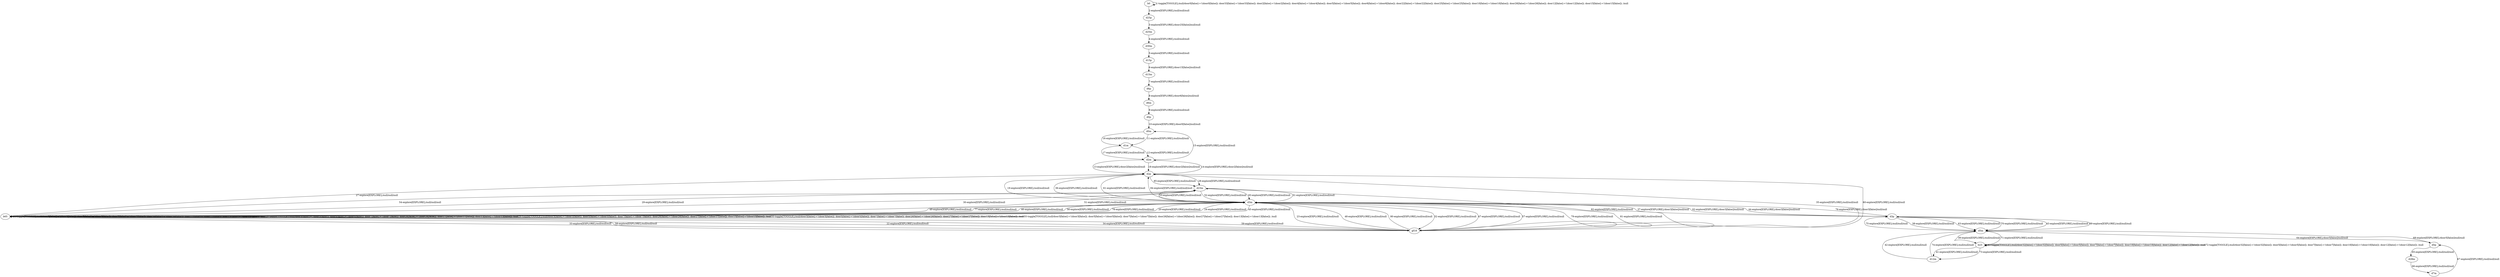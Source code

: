 # Total number of goals covered by this test: 1
# d5p --> d5m

digraph g {
"b0" -> "b0" [label = "1-toggle[TOGGLE];/null/door0[false]:=!(door0[false]); door33[false]:=!(door33[false]); door2[false]:=!(door2[false]); door4[false]:=!(door4[false]); door5[false]:=!(door5[false]); door6[false]:=!(door6[false]); door22[false]:=!(door22[false]); door25[false]:=!(door25[false]); door10[false]:=!(door10[false]); door26[false]:=!(door26[false]); door12[false]:=!(door12[false]); door15[false]:=!(door15[false]); /null"];
"b0" -> "d25p" [label = "2-explore[EXPLORE];/null/null/null"];
"d25p" -> "d25m" [label = "3-explore[EXPLORE];/door25[false]/null/null"];
"d25m" -> "d30m" [label = "4-explore[EXPLORE];/null/null/null"];
"d30m" -> "d15p" [label = "5-explore[EXPLORE];/null/null/null"];
"d15p" -> "d15m" [label = "6-explore[EXPLORE];/door15[false]/null/null"];
"d15m" -> "d6p" [label = "7-explore[EXPLORE];/null/null/null"];
"d6p" -> "d6m" [label = "8-explore[EXPLORE];/door6[false]/null/null"];
"d6m" -> "d0p" [label = "9-explore[EXPLORE];/null/null/null"];
"d0p" -> "d0m" [label = "10-explore[EXPLORE];/door0[false]/null/null"];
"d0m" -> "d1m" [label = "11-explore[EXPLORE];/null/null/null"];
"d1m" -> "d2m" [label = "12-explore[EXPLORE];/null/null/null"];
"d2m" -> "d2p" [label = "13-explore[EXPLORE];/door2[false]/null/null"];
"d2p" -> "d2m" [label = "14-explore[EXPLORE];/door2[false]/null/null"];
"d2m" -> "d0m" [label = "15-explore[EXPLORE];/null/null/null"];
"d0m" -> "d1m" [label = "16-explore[EXPLORE];/null/null/null"];
"d1m" -> "d2m" [label = "17-explore[EXPLORE];/null/null/null"];
"d2m" -> "d2p" [label = "18-explore[EXPLORE];/door2[false]/null/null"];
"d2p" -> "d3m" [label = "19-explore[EXPLORE];/null/null/null"];
"d3m" -> "b65" [label = "20-explore[EXPLORE];/null/null/null"];
"b65" -> "b65" [label = "21-toggle[TOGGLE];/null/door3[false]:=!(door3[false]); door5[false]:=!(door5[false]); door7[false]:=!(door7[false]); door26[false]:=!(door26[false]); door27[false]:=!(door27[false]); door13[false]:=!(door13[false]); /null"];
"b65" -> "gf18" [label = "22-explore[EXPLORE];/null/null/null"];
"gf18" -> "d3m" [label = "23-explore[EXPLORE];/null/null/null"];
"d3m" -> "b65" [label = "24-explore[EXPLORE];/null/null/null"];
"b65" -> "b65" [label = "25-toggle[TOGGLE];/null/door3[false]:=!(door3[false]); door5[false]:=!(door5[false]); door7[false]:=!(door7[false]); door26[false]:=!(door26[false]); door27[false]:=!(door27[false]); door13[false]:=!(door13[false]); /null"];
"b65" -> "b65" [label = "26-toggle[TOGGLE];/null/door3[false]:=!(door3[false]); door5[false]:=!(door5[false]); door7[false]:=!(door7[false]); door26[false]:=!(door26[false]); door27[false]:=!(door27[false]); door13[false]:=!(door13[false]); /null"];
"b65" -> "d2p" [label = "27-explore[EXPLORE];/null/null/null"];
"d2p" -> "d23m" [label = "28-explore[EXPLORE];/null/null/null"];
"d23m" -> "b65" [label = "29-explore[EXPLORE];/null/null/null"];
"b65" -> "d23m" [label = "30-explore[EXPLORE];/null/null/null"];
"d23m" -> "d3m" [label = "31-explore[EXPLORE];/null/null/null"];
"d3m" -> "gf18" [label = "32-explore[EXPLORE];/null/null/null"];
"gf18" -> "b65" [label = "33-explore[EXPLORE];/null/null/null"];
"b65" -> "gf18" [label = "34-explore[EXPLORE];/null/null/null"];
"gf18" -> "d2p" [label = "35-explore[EXPLORE];/null/null/null"];
"d2p" -> "d3m" [label = "36-explore[EXPLORE];/null/null/null"];
"d3m" -> "d3p" [label = "37-explore[EXPLORE];/door3[false]/null/null"];
"d3p" -> "d5m" [label = "38-explore[EXPLORE];/null/null/null"];
"d5m" -> "b23" [label = "39-explore[EXPLORE];/null/null/null"];
"b23" -> "b23" [label = "40-toggle[TOGGLE];/null/door32[false]:=!(door32[false]); door5[false]:=!(door5[false]); door7[false]:=!(door7[false]); door10[false]:=!(door10[false]); door12[false]:=!(door12[false]); /null"];
"b23" -> "d12m" [label = "41-explore[EXPLORE];/null/null/null"];
"d12m" -> "d5m" [label = "42-explore[EXPLORE];/null/null/null"];
"d5m" -> "d3p" [label = "43-explore[EXPLORE];/null/null/null"];
"d3p" -> "d3m" [label = "44-explore[EXPLORE];/door3[false]/null/null"];
"d3m" -> "b65" [label = "45-explore[EXPLORE];/null/null/null"];
"b65" -> "d3m" [label = "46-explore[EXPLORE];/null/null/null"];
"d3m" -> "gf18" [label = "47-explore[EXPLORE];/null/null/null"];
"gf18" -> "d3m" [label = "48-explore[EXPLORE];/null/null/null"];
"d3m" -> "b65" [label = "49-explore[EXPLORE];/null/null/null"];
"b65" -> "b65" [label = "50-toggle[TOGGLE];/null/door3[false]:=!(door3[false]); door5[false]:=!(door5[false]); door7[false]:=!(door7[false]); door26[false]:=!(door26[false]); door27[false]:=!(door27[false]); door13[false]:=!(door13[false]); /null"];
"b65" -> "d23m" [label = "51-explore[EXPLORE];/null/null/null"];
"d23m" -> "d3m" [label = "52-explore[EXPLORE];/null/null/null"];
"d3m" -> "d23m" [label = "53-explore[EXPLORE];/null/null/null"];
"d23m" -> "b65" [label = "54-explore[EXPLORE];/null/null/null"];
"b65" -> "b65" [label = "55-toggle[TOGGLE];/null/door3[false]:=!(door3[false]); door5[false]:=!(door5[false]); door7[false]:=!(door7[false]); door26[false]:=!(door26[false]); door27[false]:=!(door27[false]); door13[false]:=!(door13[false]); /null"];
"b65" -> "d3m" [label = "56-explore[EXPLORE];/null/null/null"];
"d3m" -> "gf18" [label = "57-explore[EXPLORE];/null/null/null"];
"gf18" -> "b65" [label = "58-explore[EXPLORE];/null/null/null"];
"b65" -> "gf18" [label = "59-explore[EXPLORE];/null/null/null"];
"gf18" -> "d2p" [label = "60-explore[EXPLORE];/null/null/null"];
"d2p" -> "d3m" [label = "61-explore[EXPLORE];/null/null/null"];
"d3m" -> "d3p" [label = "62-explore[EXPLORE];/door3[false]/null/null"];
"d3p" -> "d5m" [label = "63-explore[EXPLORE];/null/null/null"];
"d5m" -> "d5p" [label = "64-explore[EXPLORE];/door5[false]/null/null"];
"d5p" -> "d28m" [label = "65-explore[EXPLORE];/null/null/null"];
"d28m" -> "d7m" [label = "66-explore[EXPLORE];/null/null/null"];
"d7m" -> "d5p" [label = "67-explore[EXPLORE];/null/null/null"];
"d5p" -> "d5m" [label = "68-explore[EXPLORE];/door5[false]/null/null"];
"d5m" -> "d3p" [label = "69-explore[EXPLORE];/null/null/null"];
"d3p" -> "d5m" [label = "70-explore[EXPLORE];/null/null/null"];
"d5m" -> "b23" [label = "71-explore[EXPLORE];/null/null/null"];
"b23" -> "b23" [label = "72-toggle[TOGGLE];/null/door32[false]:=!(door32[false]); door5[false]:=!(door5[false]); door7[false]:=!(door7[false]); door10[false]:=!(door10[false]); door12[false]:=!(door12[false]); /null"];
"b23" -> "d12m" [label = "73-explore[EXPLORE];/null/null/null"];
"d12m" -> "d5m" [label = "74-explore[EXPLORE];/null/null/null"];
"d5m" -> "d3p" [label = "75-explore[EXPLORE];/null/null/null"];
"d3p" -> "d3m" [label = "76-explore[EXPLORE];/door3[false]/null/null"];
"d3m" -> "b65" [label = "77-explore[EXPLORE];/null/null/null"];
"b65" -> "d3m" [label = "78-explore[EXPLORE];/null/null/null"];
"d3m" -> "gf18" [label = "79-explore[EXPLORE];/null/null/null"];
"gf18" -> "d3m" [label = "80-explore[EXPLORE];/null/null/null"];
"d3m" -> "gf18" [label = "81-explore[EXPLORE];/null/null/null"];
"gf18" -> "d23m" [label = "82-explore[EXPLORE];/null/null/null"];
"d23m" -> "d3m" [label = "83-explore[EXPLORE];/null/null/null"];
"d3m" -> "d2p" [label = "84-explore[EXPLORE];/null/null/null"];
"d2p" -> "d23m" [label = "85-explore[EXPLORE];/null/null/null"];
}
